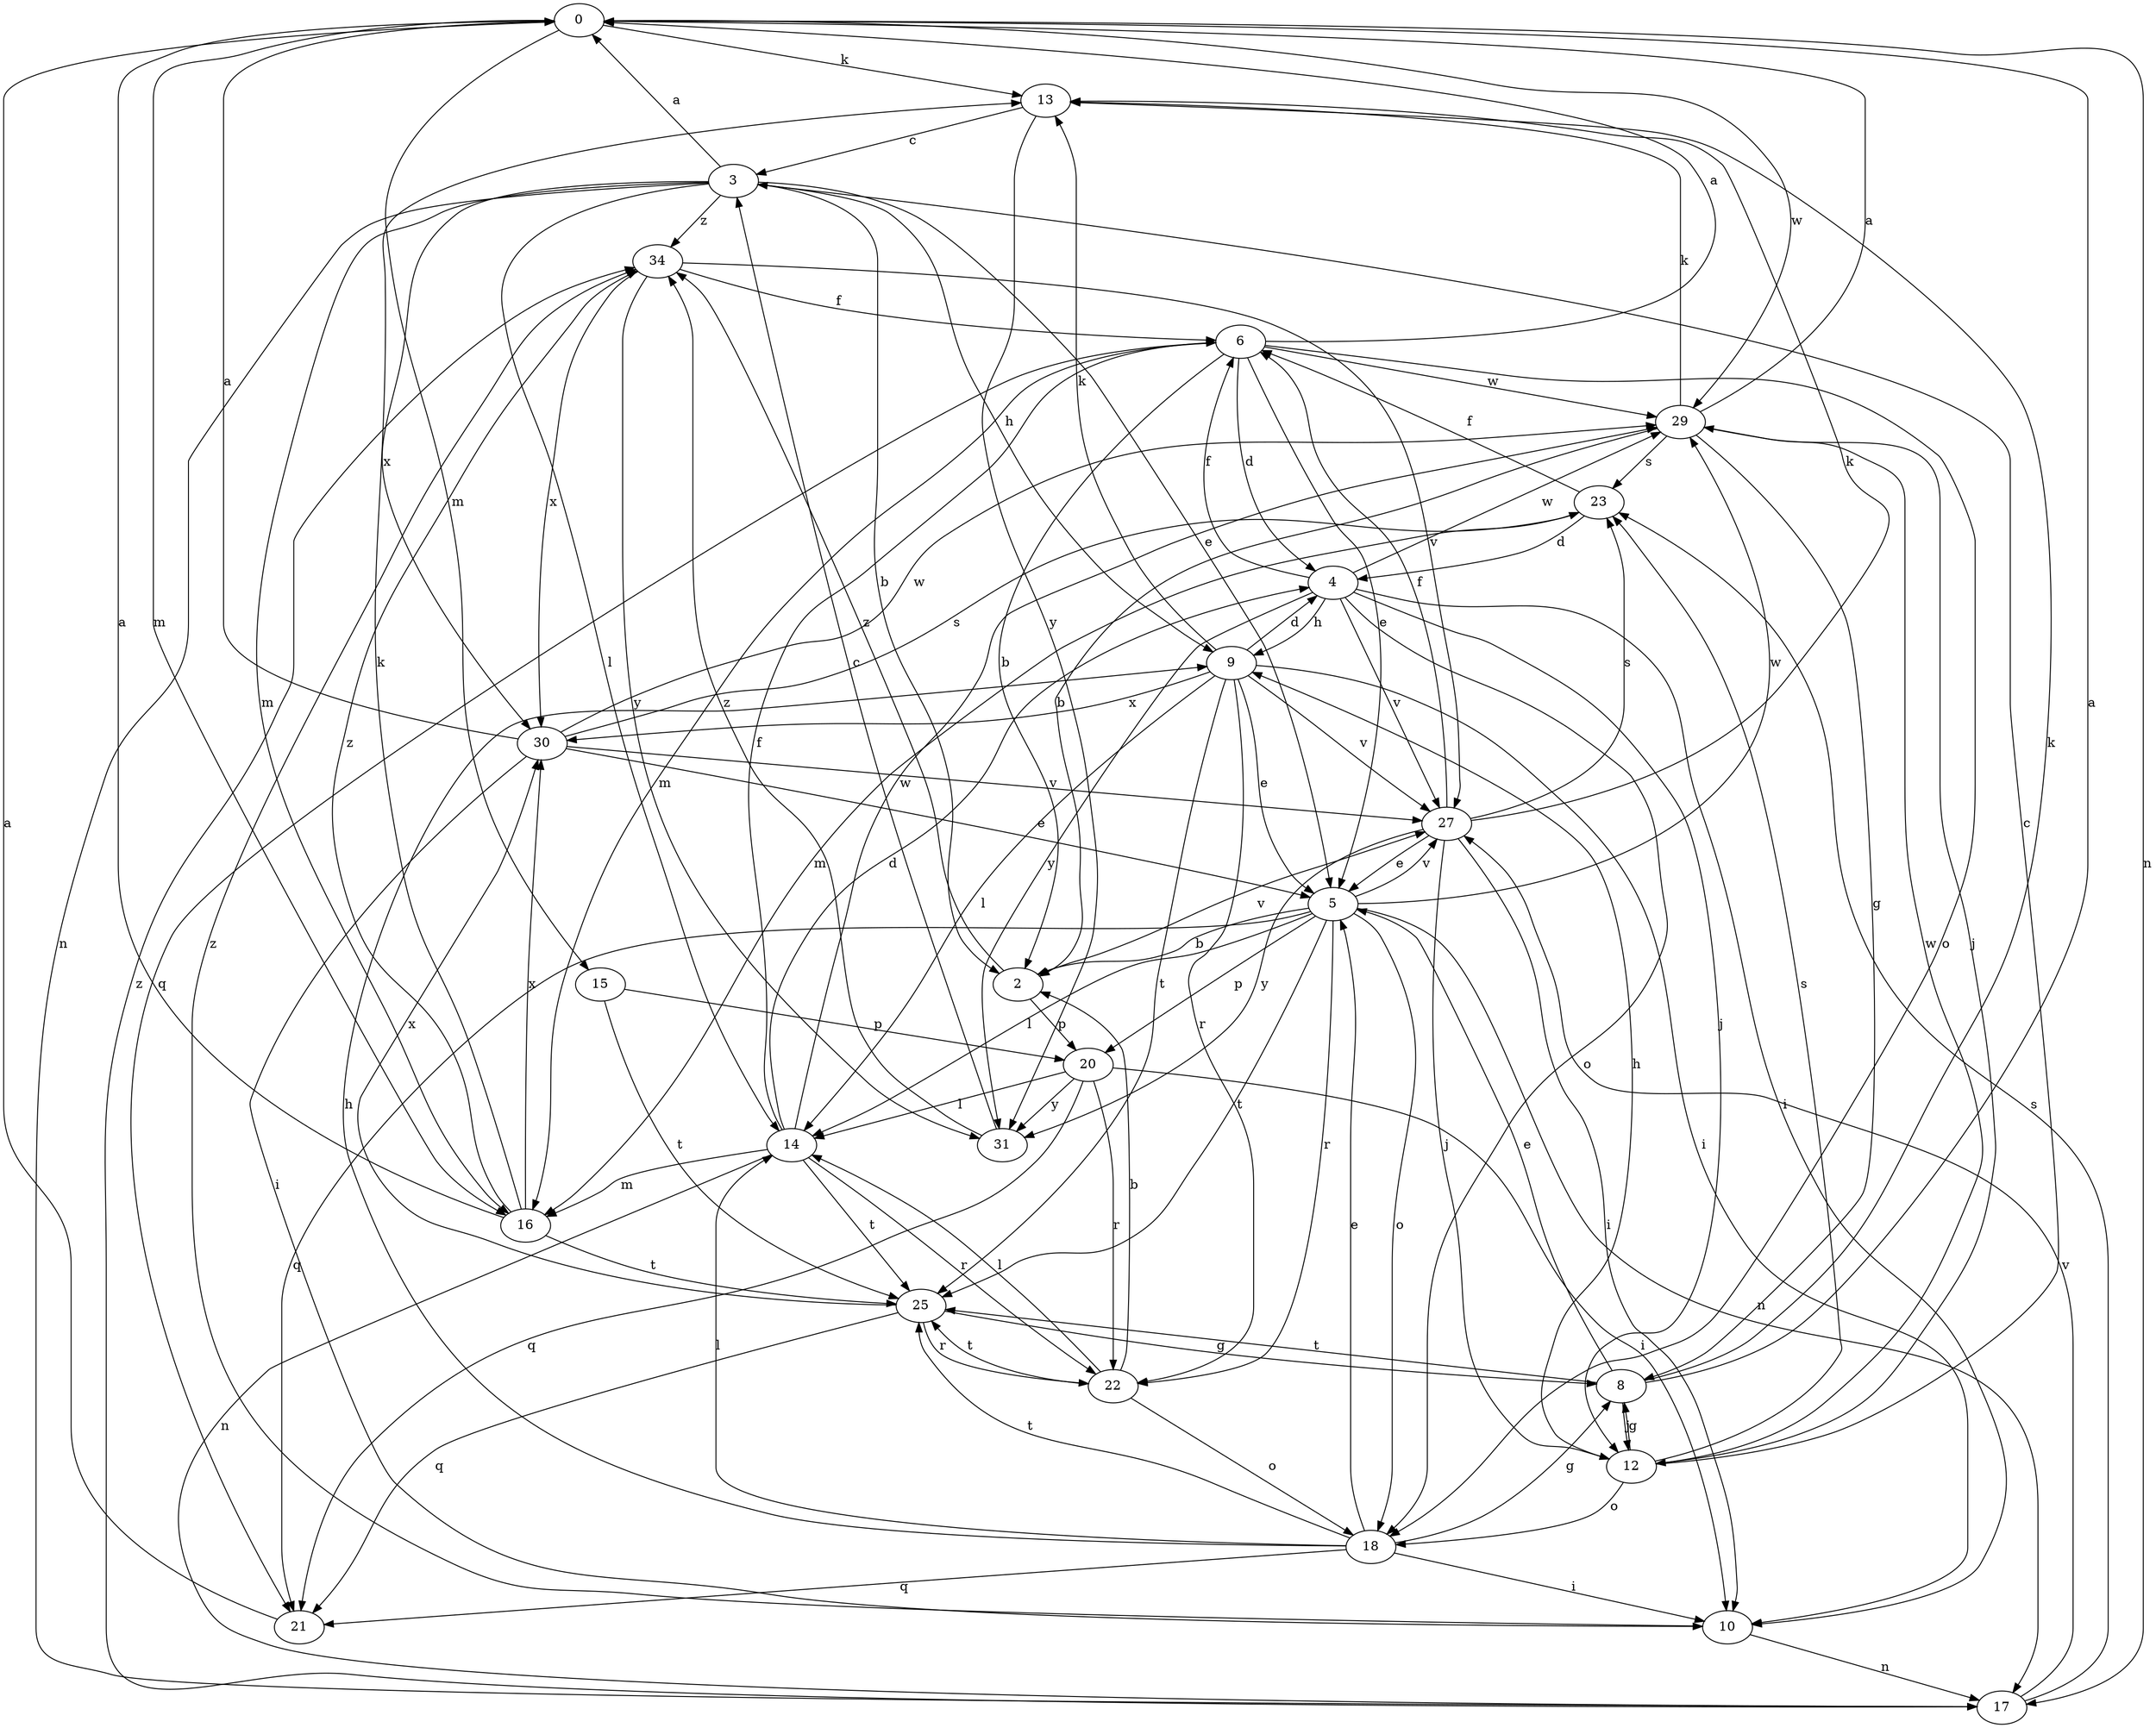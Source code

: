 strict digraph  {
0;
2;
3;
4;
5;
6;
8;
9;
10;
12;
13;
14;
15;
16;
17;
18;
20;
21;
22;
23;
25;
27;
29;
30;
31;
34;
0 -> 13  [label=k];
0 -> 15  [label=m];
0 -> 16  [label=m];
0 -> 17  [label=n];
0 -> 29  [label=w];
2 -> 20  [label=p];
2 -> 27  [label=v];
2 -> 34  [label=z];
3 -> 0  [label=a];
3 -> 2  [label=b];
3 -> 5  [label=e];
3 -> 9  [label=h];
3 -> 14  [label=l];
3 -> 16  [label=m];
3 -> 17  [label=n];
3 -> 30  [label=x];
3 -> 34  [label=z];
4 -> 6  [label=f];
4 -> 9  [label=h];
4 -> 10  [label=i];
4 -> 12  [label=j];
4 -> 18  [label=o];
4 -> 27  [label=v];
4 -> 29  [label=w];
4 -> 31  [label=y];
5 -> 2  [label=b];
5 -> 14  [label=l];
5 -> 17  [label=n];
5 -> 18  [label=o];
5 -> 20  [label=p];
5 -> 21  [label=q];
5 -> 22  [label=r];
5 -> 25  [label=t];
5 -> 27  [label=v];
5 -> 29  [label=w];
6 -> 0  [label=a];
6 -> 2  [label=b];
6 -> 4  [label=d];
6 -> 5  [label=e];
6 -> 16  [label=m];
6 -> 18  [label=o];
6 -> 21  [label=q];
6 -> 29  [label=w];
8 -> 0  [label=a];
8 -> 5  [label=e];
8 -> 12  [label=j];
8 -> 13  [label=k];
8 -> 25  [label=t];
9 -> 4  [label=d];
9 -> 5  [label=e];
9 -> 10  [label=i];
9 -> 13  [label=k];
9 -> 14  [label=l];
9 -> 22  [label=r];
9 -> 25  [label=t];
9 -> 27  [label=v];
9 -> 30  [label=x];
10 -> 17  [label=n];
10 -> 34  [label=z];
12 -> 3  [label=c];
12 -> 8  [label=g];
12 -> 9  [label=h];
12 -> 18  [label=o];
12 -> 23  [label=s];
12 -> 29  [label=w];
13 -> 3  [label=c];
13 -> 31  [label=y];
14 -> 4  [label=d];
14 -> 6  [label=f];
14 -> 16  [label=m];
14 -> 17  [label=n];
14 -> 22  [label=r];
14 -> 25  [label=t];
14 -> 29  [label=w];
15 -> 20  [label=p];
15 -> 25  [label=t];
16 -> 0  [label=a];
16 -> 13  [label=k];
16 -> 25  [label=t];
16 -> 30  [label=x];
16 -> 34  [label=z];
17 -> 23  [label=s];
17 -> 27  [label=v];
17 -> 34  [label=z];
18 -> 5  [label=e];
18 -> 8  [label=g];
18 -> 9  [label=h];
18 -> 10  [label=i];
18 -> 14  [label=l];
18 -> 21  [label=q];
18 -> 25  [label=t];
20 -> 10  [label=i];
20 -> 14  [label=l];
20 -> 21  [label=q];
20 -> 22  [label=r];
20 -> 31  [label=y];
21 -> 0  [label=a];
22 -> 2  [label=b];
22 -> 14  [label=l];
22 -> 18  [label=o];
22 -> 25  [label=t];
23 -> 4  [label=d];
23 -> 6  [label=f];
23 -> 16  [label=m];
25 -> 8  [label=g];
25 -> 21  [label=q];
25 -> 22  [label=r];
25 -> 30  [label=x];
27 -> 5  [label=e];
27 -> 6  [label=f];
27 -> 10  [label=i];
27 -> 12  [label=j];
27 -> 13  [label=k];
27 -> 23  [label=s];
27 -> 31  [label=y];
29 -> 0  [label=a];
29 -> 2  [label=b];
29 -> 8  [label=g];
29 -> 12  [label=j];
29 -> 13  [label=k];
29 -> 23  [label=s];
30 -> 0  [label=a];
30 -> 5  [label=e];
30 -> 10  [label=i];
30 -> 23  [label=s];
30 -> 27  [label=v];
30 -> 29  [label=w];
31 -> 3  [label=c];
31 -> 34  [label=z];
34 -> 6  [label=f];
34 -> 27  [label=v];
34 -> 30  [label=x];
34 -> 31  [label=y];
}
